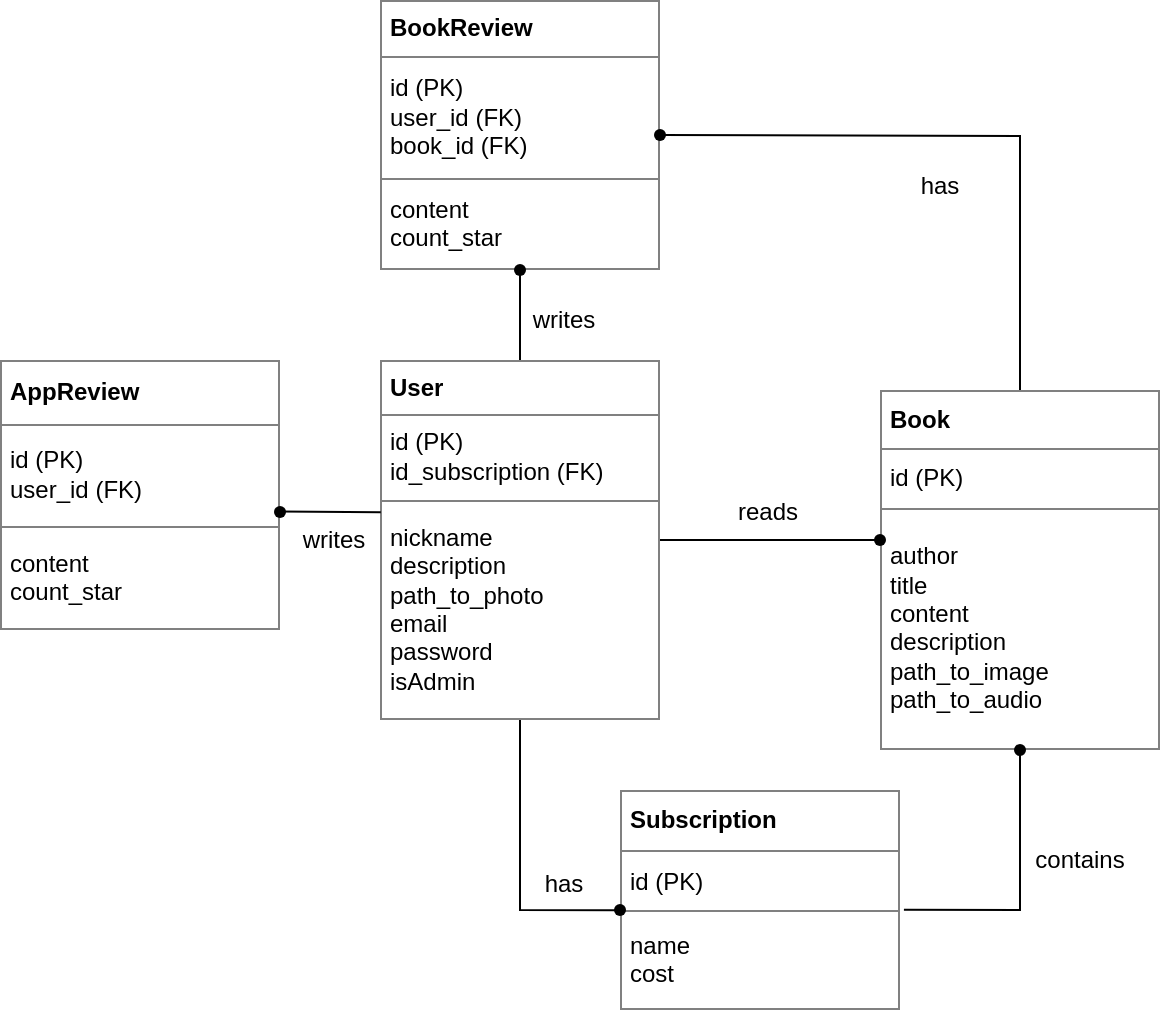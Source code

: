 <mxfile version="24.2.2" type="device">
  <diagram id="R2lEEEUBdFMjLlhIrx00" name="Page-1">
    <mxGraphModel dx="1486" dy="652" grid="1" gridSize="10" guides="1" tooltips="1" connect="1" arrows="1" fold="1" page="1" pageScale="1" pageWidth="850" pageHeight="1100" math="0" shadow="0" extFonts="Permanent Marker^https://fonts.googleapis.com/css?family=Permanent+Marker">
      <root>
        <mxCell id="0" />
        <mxCell id="1" parent="0" />
        <mxCell id="bZxXl5SBJ8heXvbcKSXl-7" value="&lt;table border=&quot;1&quot; width=&quot;100%&quot; height=&quot;100%&quot; cellpadding=&quot;4&quot; style=&quot;width:100%;height:100%;border-collapse:collapse;&quot;&gt;&lt;tbody&gt;&lt;tr&gt;&lt;th&gt;User&lt;/th&gt;&lt;/tr&gt;&lt;tr&gt;&lt;td&gt;id (PK)&lt;br&gt;id_subscription (FK)&lt;br&gt;&lt;/td&gt;&lt;/tr&gt;&lt;tr&gt;&lt;td&gt;nickname&lt;br&gt;description&lt;br&gt;path_to_photo&lt;br&gt;email&lt;br&gt;password&lt;br&gt;isAdmin&lt;/td&gt;&lt;/tr&gt;&lt;/tbody&gt;&lt;/table&gt;" style="text;html=1;whiteSpace=wrap;strokeColor=none;fillColor=none;overflow=fill;align=left;" vertex="1" parent="1">
          <mxGeometry x="320" y="245" width="140" height="180" as="geometry" />
        </mxCell>
        <mxCell id="bZxXl5SBJ8heXvbcKSXl-8" value="&lt;table border=&quot;1&quot; width=&quot;100%&quot; height=&quot;100%&quot; cellpadding=&quot;4&quot; style=&quot;width:100%;height:100%;border-collapse:collapse;&quot;&gt;&lt;tbody&gt;&lt;tr&gt;&lt;th&gt;Book&lt;/th&gt;&lt;/tr&gt;&lt;tr&gt;&lt;td&gt;id (PK)&lt;br&gt;&lt;/td&gt;&lt;/tr&gt;&lt;tr&gt;&lt;td&gt;author&lt;br&gt;title&lt;br&gt;content&lt;br&gt;description&lt;br&gt;path_to_image&lt;br&gt;path_to_audio&lt;/td&gt;&lt;/tr&gt;&lt;/tbody&gt;&lt;/table&gt;" style="text;html=1;whiteSpace=wrap;strokeColor=none;fillColor=none;overflow=fill;align=left;" vertex="1" parent="1">
          <mxGeometry x="570" y="260" width="140" height="180" as="geometry" />
        </mxCell>
        <mxCell id="bZxXl5SBJ8heXvbcKSXl-9" value="&lt;table border=&quot;1&quot; width=&quot;100%&quot; height=&quot;100%&quot; cellpadding=&quot;4&quot; style=&quot;width:100%;height:100%;border-collapse:collapse;&quot;&gt;&lt;tbody&gt;&lt;tr&gt;&lt;th&gt;Subscription&lt;/th&gt;&lt;/tr&gt;&lt;tr&gt;&lt;td&gt;id (PK)&lt;br&gt;&lt;/td&gt;&lt;/tr&gt;&lt;tr&gt;&lt;td&gt;name&lt;br&gt;cost&lt;br&gt;&lt;/td&gt;&lt;/tr&gt;&lt;/tbody&gt;&lt;/table&gt;" style="text;html=1;whiteSpace=wrap;strokeColor=none;fillColor=none;overflow=fill;align=left;" vertex="1" parent="1">
          <mxGeometry x="440" y="460" width="140" height="110" as="geometry" />
        </mxCell>
        <mxCell id="bZxXl5SBJ8heXvbcKSXl-10" value="&lt;table border=&quot;1&quot; width=&quot;100%&quot; height=&quot;100%&quot; cellpadding=&quot;4&quot; style=&quot;width:100%;height:100%;border-collapse:collapse;&quot;&gt;&lt;tbody&gt;&lt;tr&gt;&lt;th&gt;AppReview&lt;/th&gt;&lt;/tr&gt;&lt;tr&gt;&lt;td&gt;id (PK)&lt;br&gt;user_id (FK)&lt;br&gt;&lt;/td&gt;&lt;/tr&gt;&lt;tr&gt;&lt;td&gt;content&lt;br&gt;count_star&lt;/td&gt;&lt;/tr&gt;&lt;/tbody&gt;&lt;/table&gt;" style="text;html=1;whiteSpace=wrap;strokeColor=none;fillColor=none;overflow=fill;align=left;" vertex="1" parent="1">
          <mxGeometry x="130" y="245" width="140" height="135" as="geometry" />
        </mxCell>
        <mxCell id="bZxXl5SBJ8heXvbcKSXl-11" value="&lt;table border=&quot;1&quot; width=&quot;100%&quot; height=&quot;100%&quot; cellpadding=&quot;4&quot; style=&quot;width:100%;height:100%;border-collapse:collapse;&quot;&gt;&lt;tbody&gt;&lt;tr&gt;&lt;th&gt;BookReview&lt;/th&gt;&lt;/tr&gt;&lt;tr&gt;&lt;td&gt;id (PK)&lt;br&gt;user_id (FK)&lt;br&gt;book_id (FK)&lt;/td&gt;&lt;/tr&gt;&lt;tr&gt;&lt;td&gt;content&lt;br&gt;count_star&lt;/td&gt;&lt;/tr&gt;&lt;/tbody&gt;&lt;/table&gt;" style="text;html=1;whiteSpace=wrap;strokeColor=none;fillColor=none;overflow=fill;align=left;" vertex="1" parent="1">
          <mxGeometry x="320" y="65" width="140" height="135" as="geometry" />
        </mxCell>
        <mxCell id="bZxXl5SBJ8heXvbcKSXl-12" value="" style="endArrow=none;html=1;rounded=0;entryX=0.602;entryY=0.65;entryDx=0;entryDy=0;entryPerimeter=0;" edge="1" parent="1" source="bZxXl5SBJ8heXvbcKSXl-7" target="bZxXl5SBJ8heXvbcKSXl-13">
          <mxGeometry width="50" height="50" relative="1" as="geometry">
            <mxPoint x="530" y="370" as="sourcePoint" />
            <mxPoint x="580" y="320" as="targetPoint" />
          </mxGeometry>
        </mxCell>
        <mxCell id="bZxXl5SBJ8heXvbcKSXl-13" value="" style="shape=waypoint;sketch=0;fillStyle=solid;size=6;pointerEvents=1;points=[];fillColor=none;resizable=0;rotatable=0;perimeter=centerPerimeter;snapToPoint=1;" vertex="1" parent="1">
          <mxGeometry x="560" y="325" width="20" height="20" as="geometry" />
        </mxCell>
        <mxCell id="bZxXl5SBJ8heXvbcKSXl-15" value="reads" style="text;html=1;align=center;verticalAlign=middle;whiteSpace=wrap;rounded=0;" vertex="1" parent="1">
          <mxGeometry x="484" y="306" width="60" height="30" as="geometry" />
        </mxCell>
        <mxCell id="bZxXl5SBJ8heXvbcKSXl-16" value="" style="endArrow=none;html=1;rounded=0;exitX=0.5;exitY=1;exitDx=0;exitDy=0;entryX=-0.006;entryY=0.547;entryDx=0;entryDy=0;entryPerimeter=0;" edge="1" parent="1" source="bZxXl5SBJ8heXvbcKSXl-7" target="bZxXl5SBJ8heXvbcKSXl-9">
          <mxGeometry width="50" height="50" relative="1" as="geometry">
            <mxPoint x="470" y="345" as="sourcePoint" />
            <mxPoint x="390" y="520" as="targetPoint" />
            <Array as="points">
              <mxPoint x="390" y="520" />
            </Array>
          </mxGeometry>
        </mxCell>
        <mxCell id="bZxXl5SBJ8heXvbcKSXl-18" value="" style="shape=waypoint;sketch=0;fillStyle=solid;size=6;pointerEvents=1;points=[];fillColor=none;resizable=0;rotatable=0;perimeter=centerPerimeter;snapToPoint=1;" vertex="1" parent="1">
          <mxGeometry x="430" y="510" width="20" height="20" as="geometry" />
        </mxCell>
        <mxCell id="bZxXl5SBJ8heXvbcKSXl-20" value="has" style="text;html=1;align=center;verticalAlign=middle;whiteSpace=wrap;rounded=0;" vertex="1" parent="1">
          <mxGeometry x="382" y="492" width="60" height="30" as="geometry" />
        </mxCell>
        <mxCell id="bZxXl5SBJ8heXvbcKSXl-21" value="" style="endArrow=none;html=1;rounded=0;exitDx=0;exitDy=0;entryX=1.014;entryY=0.544;entryDx=0;entryDy=0;entryPerimeter=0;" edge="1" parent="1" source="bZxXl5SBJ8heXvbcKSXl-22" target="bZxXl5SBJ8heXvbcKSXl-9">
          <mxGeometry width="50" height="50" relative="1" as="geometry">
            <mxPoint x="640" y="425" as="sourcePoint" />
            <mxPoint x="689" y="520" as="targetPoint" />
            <Array as="points">
              <mxPoint x="640" y="520" />
            </Array>
          </mxGeometry>
        </mxCell>
        <mxCell id="bZxXl5SBJ8heXvbcKSXl-23" value="" style="endArrow=none;html=1;rounded=0;entryDx=0;entryDy=0;entryPerimeter=0;" edge="1" parent="1" target="bZxXl5SBJ8heXvbcKSXl-22">
          <mxGeometry width="50" height="50" relative="1" as="geometry">
            <mxPoint x="640" y="440" as="sourcePoint" />
            <mxPoint x="582" y="520" as="targetPoint" />
            <Array as="points" />
          </mxGeometry>
        </mxCell>
        <mxCell id="bZxXl5SBJ8heXvbcKSXl-22" value="" style="shape=waypoint;sketch=0;fillStyle=solid;size=6;pointerEvents=1;points=[];fillColor=none;resizable=0;rotatable=0;perimeter=centerPerimeter;snapToPoint=1;" vertex="1" parent="1">
          <mxGeometry x="630" y="430" width="20" height="20" as="geometry" />
        </mxCell>
        <mxCell id="bZxXl5SBJ8heXvbcKSXl-24" value="contains" style="text;html=1;align=center;verticalAlign=middle;whiteSpace=wrap;rounded=0;" vertex="1" parent="1">
          <mxGeometry x="640" y="480" width="60" height="30" as="geometry" />
        </mxCell>
        <mxCell id="bZxXl5SBJ8heXvbcKSXl-25" value="" style="endArrow=none;html=1;rounded=0;entryX=0.003;entryY=0.423;entryDx=0;entryDy=0;entryPerimeter=0;" edge="1" parent="1" target="bZxXl5SBJ8heXvbcKSXl-7">
          <mxGeometry width="50" height="50" relative="1" as="geometry">
            <mxPoint x="270" y="320.76" as="sourcePoint" />
            <mxPoint x="320" y="320" as="targetPoint" />
          </mxGeometry>
        </mxCell>
        <mxCell id="bZxXl5SBJ8heXvbcKSXl-26" value="writes" style="text;html=1;align=center;verticalAlign=middle;whiteSpace=wrap;rounded=0;" vertex="1" parent="1">
          <mxGeometry x="267" y="320" width="60" height="30" as="geometry" />
        </mxCell>
        <mxCell id="bZxXl5SBJ8heXvbcKSXl-27" value="" style="shape=waypoint;sketch=0;fillStyle=solid;size=6;pointerEvents=1;points=[];fillColor=none;resizable=0;rotatable=0;perimeter=centerPerimeter;snapToPoint=1;" vertex="1" parent="1">
          <mxGeometry x="260" y="311" width="20" height="20" as="geometry" />
        </mxCell>
        <mxCell id="bZxXl5SBJ8heXvbcKSXl-28" value="" style="endArrow=none;html=1;rounded=0;entryX=0.5;entryY=1;entryDx=0;entryDy=0;exitDx=0;exitDy=0;" edge="1" parent="1" source="bZxXl5SBJ8heXvbcKSXl-29" target="bZxXl5SBJ8heXvbcKSXl-11">
          <mxGeometry width="50" height="50" relative="1" as="geometry">
            <mxPoint x="470" y="345" as="sourcePoint" />
            <mxPoint x="580" y="345" as="targetPoint" />
          </mxGeometry>
        </mxCell>
        <mxCell id="bZxXl5SBJ8heXvbcKSXl-30" value="" style="endArrow=none;html=1;rounded=0;entryDx=0;entryDy=0;exitX=0.5;exitY=0;exitDx=0;exitDy=0;" edge="1" parent="1" source="bZxXl5SBJ8heXvbcKSXl-7" target="bZxXl5SBJ8heXvbcKSXl-29">
          <mxGeometry width="50" height="50" relative="1" as="geometry">
            <mxPoint x="390" y="245" as="sourcePoint" />
            <mxPoint x="390" y="200" as="targetPoint" />
          </mxGeometry>
        </mxCell>
        <mxCell id="bZxXl5SBJ8heXvbcKSXl-29" value="" style="shape=waypoint;sketch=0;fillStyle=solid;size=6;pointerEvents=1;points=[];fillColor=none;resizable=0;rotatable=0;perimeter=centerPerimeter;snapToPoint=1;" vertex="1" parent="1">
          <mxGeometry x="380" y="190" width="20" height="20" as="geometry" />
        </mxCell>
        <mxCell id="bZxXl5SBJ8heXvbcKSXl-31" value="writes" style="text;html=1;align=center;verticalAlign=middle;whiteSpace=wrap;rounded=0;" vertex="1" parent="1">
          <mxGeometry x="382" y="210" width="60" height="30" as="geometry" />
        </mxCell>
        <mxCell id="bZxXl5SBJ8heXvbcKSXl-32" value="" style="endArrow=none;html=1;rounded=0;entryX=0.5;entryY=0;entryDx=0;entryDy=0;exitX=1;exitY=0.5;exitDx=0;exitDy=0;" edge="1" parent="1" source="bZxXl5SBJ8heXvbcKSXl-11" target="bZxXl5SBJ8heXvbcKSXl-8">
          <mxGeometry width="50" height="50" relative="1" as="geometry">
            <mxPoint x="640" y="70" as="sourcePoint" />
            <mxPoint x="580" y="345" as="targetPoint" />
            <Array as="points">
              <mxPoint x="640" y="133" />
            </Array>
          </mxGeometry>
        </mxCell>
        <mxCell id="bZxXl5SBJ8heXvbcKSXl-33" value="" style="shape=waypoint;sketch=0;fillStyle=solid;size=6;pointerEvents=1;points=[];fillColor=none;resizable=0;rotatable=0;perimeter=centerPerimeter;snapToPoint=1;" vertex="1" parent="1">
          <mxGeometry x="450" y="122.5" width="20" height="20" as="geometry" />
        </mxCell>
        <mxCell id="bZxXl5SBJ8heXvbcKSXl-34" value="has" style="text;html=1;align=center;verticalAlign=middle;whiteSpace=wrap;rounded=0;" vertex="1" parent="1">
          <mxGeometry x="570" y="142.5" width="60" height="30" as="geometry" />
        </mxCell>
      </root>
    </mxGraphModel>
  </diagram>
</mxfile>
